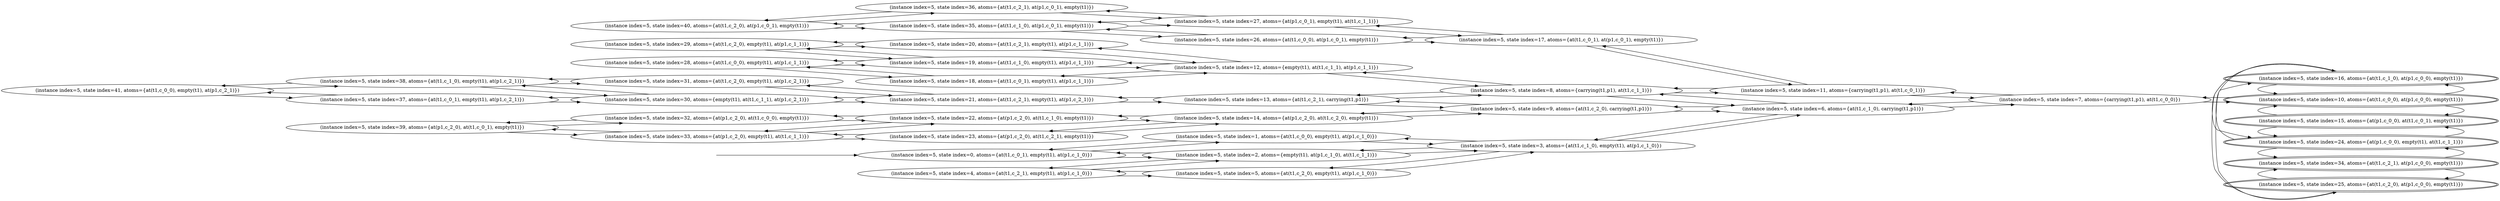 digraph {
rankdir="LR"
s41[label="(instance index=5, state index=41, atoms={at(t1,c_0_0), empty(t1), at(p1,c_2_1)})"]
s39[label="(instance index=5, state index=39, atoms={at(p1,c_2_0), at(t1,c_0_1), empty(t1)})"]
s38[label="(instance index=5, state index=38, atoms={at(t1,c_1_0), empty(t1), at(p1,c_2_1)})"]
s37[label="(instance index=5, state index=37, atoms={at(t1,c_0_1), empty(t1), at(p1,c_2_1)})"]
s40[label="(instance index=5, state index=40, atoms={at(t1,c_2_0), at(p1,c_0_1), empty(t1)})"]
s33[label="(instance index=5, state index=33, atoms={at(p1,c_2_0), empty(t1), at(t1,c_1_1)})"]
s32[label="(instance index=5, state index=32, atoms={at(p1,c_2_0), at(t1,c_0_0), empty(t1)})"]
s31[label="(instance index=5, state index=31, atoms={at(t1,c_2_0), empty(t1), at(p1,c_2_1)})"]
s30[label="(instance index=5, state index=30, atoms={empty(t1), at(t1,c_1_1), at(p1,c_2_1)})"]
s29[label="(instance index=5, state index=29, atoms={at(t1,c_2_0), empty(t1), at(p1,c_1_1)})"]
s28[label="(instance index=5, state index=28, atoms={at(t1,c_0_0), empty(t1), at(p1,c_1_1)})"]
s36[label="(instance index=5, state index=36, atoms={at(t1,c_2_1), at(p1,c_0_1), empty(t1)})"]
s35[label="(instance index=5, state index=35, atoms={at(t1,c_1_0), at(p1,c_0_1), empty(t1)})"]
s0[label="(instance index=5, state index=0, atoms={at(t1,c_0_1), empty(t1), at(p1,c_1_0)})"]
s4[label="(instance index=5, state index=4, atoms={at(t1,c_2_1), empty(t1), at(p1,c_1_0)})"]
s18[label="(instance index=5, state index=18, atoms={at(t1,c_0_1), empty(t1), at(p1,c_1_1)})"]
s19[label="(instance index=5, state index=19, atoms={at(t1,c_1_0), empty(t1), at(p1,c_1_1)})"]
s20[label="(instance index=5, state index=20, atoms={at(t1,c_2_1), empty(t1), at(p1,c_1_1)})"]
s21[label="(instance index=5, state index=21, atoms={at(t1,c_2_1), empty(t1), at(p1,c_2_1)})"]
s22[label="(instance index=5, state index=22, atoms={at(p1,c_2_0), at(t1,c_1_0), empty(t1)})"]
s23[label="(instance index=5, state index=23, atoms={at(p1,c_2_0), at(t1,c_2_1), empty(t1)})"]
s5[label="(instance index=5, state index=5, atoms={at(t1,c_2_0), empty(t1), at(p1,c_1_0)})"]
s1[label="(instance index=5, state index=1, atoms={at(t1,c_0_0), empty(t1), at(p1,c_1_0)})"]
s2[label="(instance index=5, state index=2, atoms={empty(t1), at(p1,c_1_0), at(t1,c_1_1)})"]
s12[label="(instance index=5, state index=12, atoms={empty(t1), at(t1,c_1_1), at(p1,c_1_1)})"]
s13[label="(instance index=5, state index=13, atoms={at(t1,c_2_1), carrying(t1,p1)})"]
s14[label="(instance index=5, state index=14, atoms={at(p1,c_2_0), at(t1,c_2_0), empty(t1)})"]
s26[label="(instance index=5, state index=26, atoms={at(t1,c_0_0), at(p1,c_0_1), empty(t1)})"]
s27[label="(instance index=5, state index=27, atoms={at(p1,c_0_1), empty(t1), at(t1,c_1_1)})"]
s17[label="(instance index=5, state index=17, atoms={at(t1,c_0_1), at(p1,c_0_1), empty(t1)})"]
s9[label="(instance index=5, state index=9, atoms={at(t1,c_2_0), carrying(t1,p1)})"]
s8[label="(instance index=5, state index=8, atoms={carrying(t1,p1), at(t1,c_1_1)})"]
s3[label="(instance index=5, state index=3, atoms={at(t1,c_1_0), empty(t1), at(p1,c_1_0)})"]
s6[label="(instance index=5, state index=6, atoms={at(t1,c_1_0), carrying(t1,p1)})"]
s11[label="(instance index=5, state index=11, atoms={carrying(t1,p1), at(t1,c_0_1)})"]
s7[label="(instance index=5, state index=7, atoms={carrying(t1,p1), at(t1,c_0_0)})"]
s34[peripheries=2,label="(instance index=5, state index=34, atoms={at(t1,c_2_1), at(p1,c_0_0), empty(t1)})"]
s10[peripheries=2,label="(instance index=5, state index=10, atoms={at(t1,c_0_0), at(p1,c_0_0), empty(t1)})"]
s24[peripheries=2,label="(instance index=5, state index=24, atoms={at(p1,c_0_0), empty(t1), at(t1,c_1_1)})"]
s15[peripheries=2,label="(instance index=5, state index=15, atoms={at(p1,c_0_0), at(t1,c_0_1), empty(t1)})"]
s16[peripheries=2,label="(instance index=5, state index=16, atoms={at(t1,c_1_0), at(p1,c_0_0), empty(t1)})"]
s25[peripheries=2,label="(instance index=5, state index=25, atoms={at(t1,c_2_0), at(p1,c_0_0), empty(t1)})"]
Dangling [ label = "", style = invis ]
{ rank = same; Dangling }
Dangling -> s0
{ rank = same; s0}
{ rank = same; s39,s38,s37}
{ rank = same; s40,s33,s32,s31,s30,s29,s28}
{ rank = same; s36,s35,s0,s4,s18,s19,s20,s21,s22,s23}
{ rank = same; s5,s1,s2,s12,s13,s14,s26,s27}
{ rank = same; s17,s9,s8,s3}
{ rank = same; s6,s11}
{ rank = same; s7}
{ rank = same; s34,s10,s24,s15,s16,s25}
{
s41->s38
s41->s37
}
{
s39->s33
s39->s32
s38->s31
s38->s30
s38->s41
s37->s30
s37->s41
}
{
s40->s36
s40->s35
s33->s39
s33->s22
s33->s23
s32->s39
s32->s22
s31->s38
s31->s21
s30->s38
s30->s37
s30->s21
s29->s20
s29->s19
s28->s19
s28->s18
}
{
s36->s27
s36->s40
s35->s27
s35->s26
s35->s40
s0->s2
s0->s1
s4->s5
s4->s2
s18->s12
s18->s28
s19->s12
s19->s28
s19->s29
s20->s29
s20->s12
s21->s30
s21->s31
s21->s13
s22->s33
s22->s14
s22->s32
s23->s14
s23->s33
}
{
s5->s4
s5->s3
s1->s3
s1->s0
s2->s4
s2->s3
s2->s0
s12->s20
s12->s19
s12->s18
s12->s8
s13->s21
s13->s9
s13->s8
s14->s23
s14->s22
s14->s9
s26->s35
s26->s17
s27->s36
s27->s35
s27->s17
}
{
s17->s27
s17->s26
s17->s11
s9->s6
s9->s14
s9->s13
s8->s13
s8->s12
s8->s6
s8->s11
s3->s5
s3->s2
s3->s6
s3->s1
}
{
s6->s7
s6->s9
s6->s3
s6->s8
s11->s7
s11->s17
s11->s8
}
{
s7->s6
s7->s11
s7->s10
}
{
s34->s25
s34->s24
s10->s15
s10->s7
s10->s16
s24->s15
s24->s34
s24->s16
s15->s10
s15->s24
s16->s10
s16->s25
s16->s24
s25->s34
s25->s16
}
}
